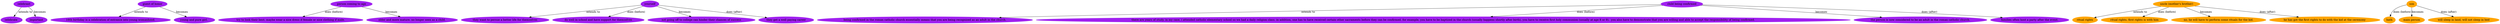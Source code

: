 digraph ComingOfAge {
	"celebrate " [color=purple style=filled]
	important [color=purple style=filled]
	"16th birthday is a celebration of entrance into young womanhood." [color=purple style=filled]
	"young and pure girl. " [color=purple style=filled]
	"try to look their best. maybe wear a nice dress if female or nice clothing if male." [color=purple style=filled]
	"older and more mature. no longer seen as a child." [color=purple style=filled]
	"they want to persue a better life for themselves" [color=purple style=filled]
	"do well in school and have support for themselves" [color=purple style=filled]
	"not going off to college can hinder their chances of success" [color=purple style=filled]
	"they get a well paying career" [color=purple style=filled]
	"being confirmed in the roman catholic church essentially means that you are being recognized as an adult in the church." [color=purple style=filled]
	"there are years of study. in my case, i attended catholic elementary school so we had a daily religion class. in addition, one has to have received certain other sacraments before they can be confirmed. for example, you have to be baptized in the church (usually happens shortly after birth), you have to receive first holy communion (usually at age 8 or 9).  you also have to demonstrate that you are willing and able to accept the responsibility of being confirmed." [color=purple style=filled]
	"the person is now considered to be an adult in the roman catholic church." [color=purple style=filled]
	"families often host a party after the event." [color=purple style=filled]
	"ritual rights" [color=orange style=filled]
	"ritual rights, first rights is with him" [color=orange style=filled]
	"no, he will have to perform some rituals for the kid." [color=orange style=filled]
	"he has got the first rights to do with the kid at the ceremony" [color=orange style=filled]
	bath [color=orange style=filled]
	"main person" [color=orange style=filled]
	"will sleep in land, will not sleep in bed" [color=orange style=filled]
	celebrant [color=purple style=filled]
	celebrant [color=purple style=filled]
	"guest of honor" [color=purple style=filled]
	"guest of honor" [color=purple style=filled]
	"person coming to age" [color=purple style=filled]
	"person coming to age" [color=purple style=filled]
	yourself [color=purple style=filled]
	yourself [color=purple style=filled]
	yourself [color=purple style=filled]
	yourself [color=purple style=filled]
	"child being confirmed" [color=purple style=filled]
	"child being confirmed" [color=purple style=filled]
	"child being confirmed" [color=purple style=filled]
	"child being confirmed" [color=purple style=filled]
	"uncle (mother's brother)" [color=orange style=filled]
	"uncle (mother's brother)" [color=orange style=filled]
	"uncle (mother's brother)" [color=orange style=filled]
	"uncle (mother's brother)" [color=orange style=filled]
	son [color=orange style=filled]
	son [color=orange style=filled]
	son [color=orange style=filled]
	celebrant -> "celebrate " [label="intends to"]
	celebrant -> important [label=becomes]
	"guest of honor" -> "16th birthday is a celebration of entrance into young womanhood." [label="intends to"]
	"guest of honor" -> "young and pure girl. " [label=becomes]
	"person coming to age" -> "try to look their best. maybe wear a nice dress if female or nice clothing if male." [label="does (before)"]
	"person coming to age" -> "older and more mature. no longer seen as a child." [label=becomes]
	yourself -> "they want to persue a better life for themselves" [label="intends to"]
	yourself -> "do well in school and have support for themselves" [label="does (before)"]
	yourself -> "not going off to college can hinder their chances of success" [label=becomes]
	yourself -> "they get a well paying career" [label="does (after)"]
	"child being confirmed" -> "being confirmed in the roman catholic church essentially means that you are being recognized as an adult in the church." [label="intends to"]
	"child being confirmed" -> "there are years of study. in my case, i attended catholic elementary school so we had a daily religion class. in addition, one has to have received certain other sacraments before they can be confirmed. for example, you have to be baptized in the church (usually happens shortly after birth), you have to receive first holy communion (usually at age 8 or 9).  you also have to demonstrate that you are willing and able to accept the responsibility of being confirmed." [label="does (before)"]
	"child being confirmed" -> "the person is now considered to be an adult in the roman catholic church." [label=becomes]
	"child being confirmed" -> "families often host a party after the event." [label="does (after)"]
	"uncle (mother's brother)" -> "ritual rights" [label="intends to"]
	"uncle (mother's brother)" -> "ritual rights, first rights is with him" [label="does (before)"]
	"uncle (mother's brother)" -> "no, he will have to perform some rituals for the kid." [label=becomes]
	"uncle (mother's brother)" -> "he has got the first rights to do with the kid at the ceremony" [label="does (after)"]
	son -> bath [label="does (before)"]
	son -> "main person" [label=becomes]
	son -> "will sleep in land, will not sleep in bed" [label="does (after)"]
}
